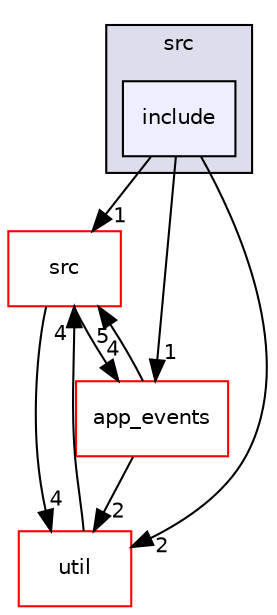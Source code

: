 digraph "ext_apps/l2_shortest/src/include" {
  compound=true
  node [ fontsize="10", fontname="Helvetica"];
  edge [ labelfontsize="10", labelfontname="Helvetica"];
  subgraph clusterdir_640c6bb6c977297c375c328d1f956712 {
    graph [ bgcolor="#ddddee", pencolor="black", label="src" fontname="Helvetica", fontsize="10", URL="dir_640c6bb6c977297c375c328d1f956712.html"]
  dir_85396e5deb0903f1b06b66fd230ccea6 [shape=box, label="include", style="filled", fillcolor="#eeeeff", pencolor="black", URL="dir_85396e5deb0903f1b06b66fd230ccea6.html"];
  }
  dir_68267d1309a1af8e8297ef4c3efbcdba [shape=box label="src" fillcolor="white" style="filled" color="red" URL="dir_68267d1309a1af8e8297ef4c3efbcdba.html"];
  dir_23ec12649285f9fabf3a6b7380226c28 [shape=box label="util" fillcolor="white" style="filled" color="red" URL="dir_23ec12649285f9fabf3a6b7380226c28.html"];
  dir_25b35af5d6fe939e26498b93aa0ed469 [shape=box label="app_events" fillcolor="white" style="filled" color="red" URL="dir_25b35af5d6fe939e26498b93aa0ed469.html"];
  dir_68267d1309a1af8e8297ef4c3efbcdba->dir_23ec12649285f9fabf3a6b7380226c28 [headlabel="4", labeldistance=1.5 headhref="dir_000020_000028.html"];
  dir_68267d1309a1af8e8297ef4c3efbcdba->dir_25b35af5d6fe939e26498b93aa0ed469 [headlabel="4", labeldistance=1.5 headhref="dir_000020_000000.html"];
  dir_23ec12649285f9fabf3a6b7380226c28->dir_68267d1309a1af8e8297ef4c3efbcdba [headlabel="4", labeldistance=1.5 headhref="dir_000028_000020.html"];
  dir_25b35af5d6fe939e26498b93aa0ed469->dir_68267d1309a1af8e8297ef4c3efbcdba [headlabel="5", labeldistance=1.5 headhref="dir_000000_000020.html"];
  dir_25b35af5d6fe939e26498b93aa0ed469->dir_23ec12649285f9fabf3a6b7380226c28 [headlabel="2", labeldistance=1.5 headhref="dir_000000_000028.html"];
  dir_85396e5deb0903f1b06b66fd230ccea6->dir_68267d1309a1af8e8297ef4c3efbcdba [headlabel="1", labeldistance=1.5 headhref="dir_000009_000020.html"];
  dir_85396e5deb0903f1b06b66fd230ccea6->dir_23ec12649285f9fabf3a6b7380226c28 [headlabel="2", labeldistance=1.5 headhref="dir_000009_000028.html"];
  dir_85396e5deb0903f1b06b66fd230ccea6->dir_25b35af5d6fe939e26498b93aa0ed469 [headlabel="1", labeldistance=1.5 headhref="dir_000009_000000.html"];
}
